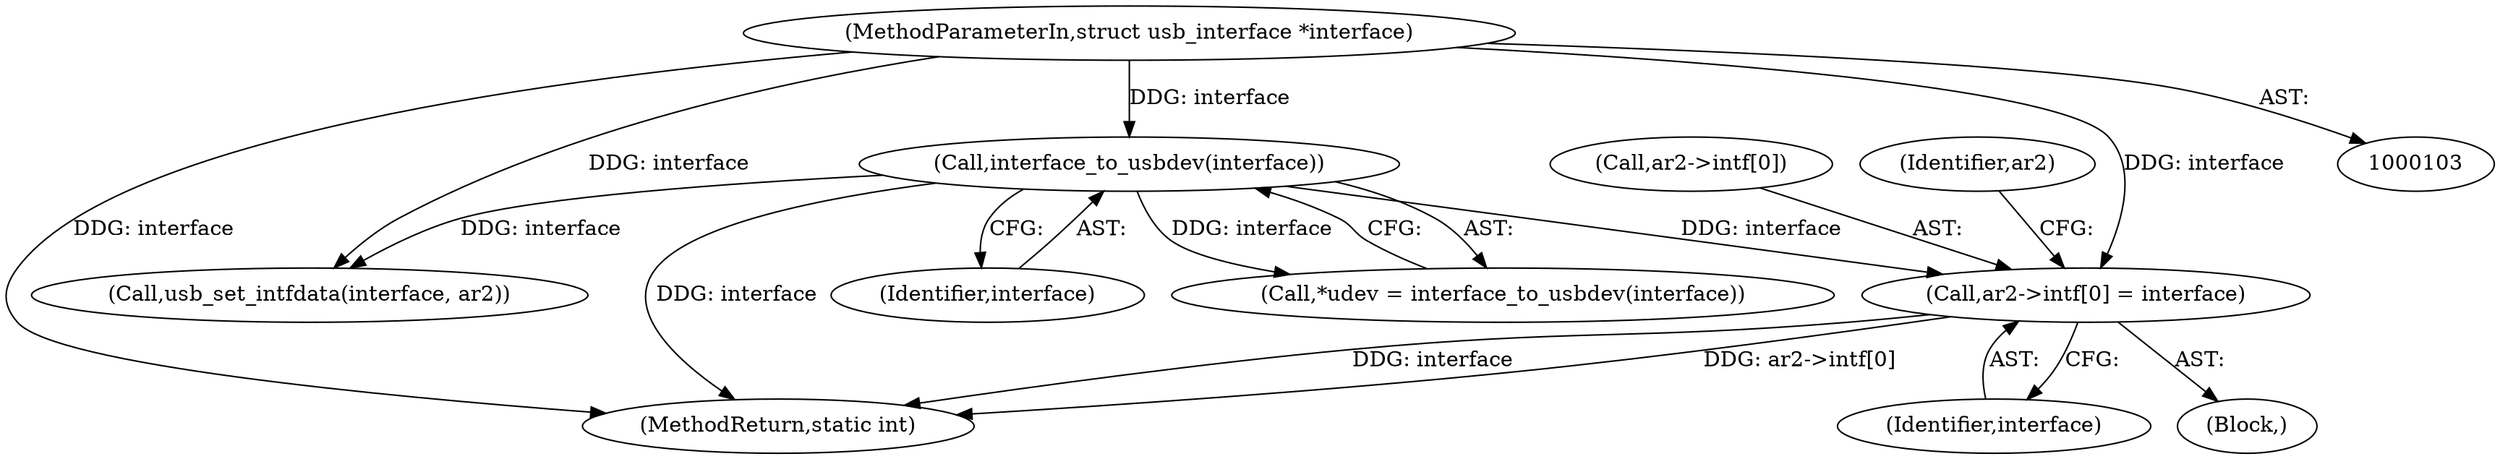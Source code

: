 digraph "0_linux_950336ba3e4a1ffd2ca60d29f6ef386dd2c7351d@array" {
"1000172" [label="(Call,ar2->intf[0] = interface)"];
"1000110" [label="(Call,interface_to_usbdev(interface))"];
"1000104" [label="(MethodParameterIn,struct usb_interface *interface)"];
"1000173" [label="(Call,ar2->intf[0])"];
"1000414" [label="(MethodReturn,static int)"];
"1000182" [label="(Identifier,ar2)"];
"1000172" [label="(Call,ar2->intf[0] = interface)"];
"1000106" [label="(Block,)"];
"1000111" [label="(Identifier,interface)"];
"1000110" [label="(Call,interface_to_usbdev(interface))"];
"1000377" [label="(Call,usb_set_intfdata(interface, ar2))"];
"1000104" [label="(MethodParameterIn,struct usb_interface *interface)"];
"1000108" [label="(Call,*udev = interface_to_usbdev(interface))"];
"1000178" [label="(Identifier,interface)"];
"1000172" -> "1000106"  [label="AST: "];
"1000172" -> "1000178"  [label="CFG: "];
"1000173" -> "1000172"  [label="AST: "];
"1000178" -> "1000172"  [label="AST: "];
"1000182" -> "1000172"  [label="CFG: "];
"1000172" -> "1000414"  [label="DDG: interface"];
"1000172" -> "1000414"  [label="DDG: ar2->intf[0]"];
"1000110" -> "1000172"  [label="DDG: interface"];
"1000104" -> "1000172"  [label="DDG: interface"];
"1000110" -> "1000108"  [label="AST: "];
"1000110" -> "1000111"  [label="CFG: "];
"1000111" -> "1000110"  [label="AST: "];
"1000108" -> "1000110"  [label="CFG: "];
"1000110" -> "1000414"  [label="DDG: interface"];
"1000110" -> "1000108"  [label="DDG: interface"];
"1000104" -> "1000110"  [label="DDG: interface"];
"1000110" -> "1000377"  [label="DDG: interface"];
"1000104" -> "1000103"  [label="AST: "];
"1000104" -> "1000414"  [label="DDG: interface"];
"1000104" -> "1000377"  [label="DDG: interface"];
}
